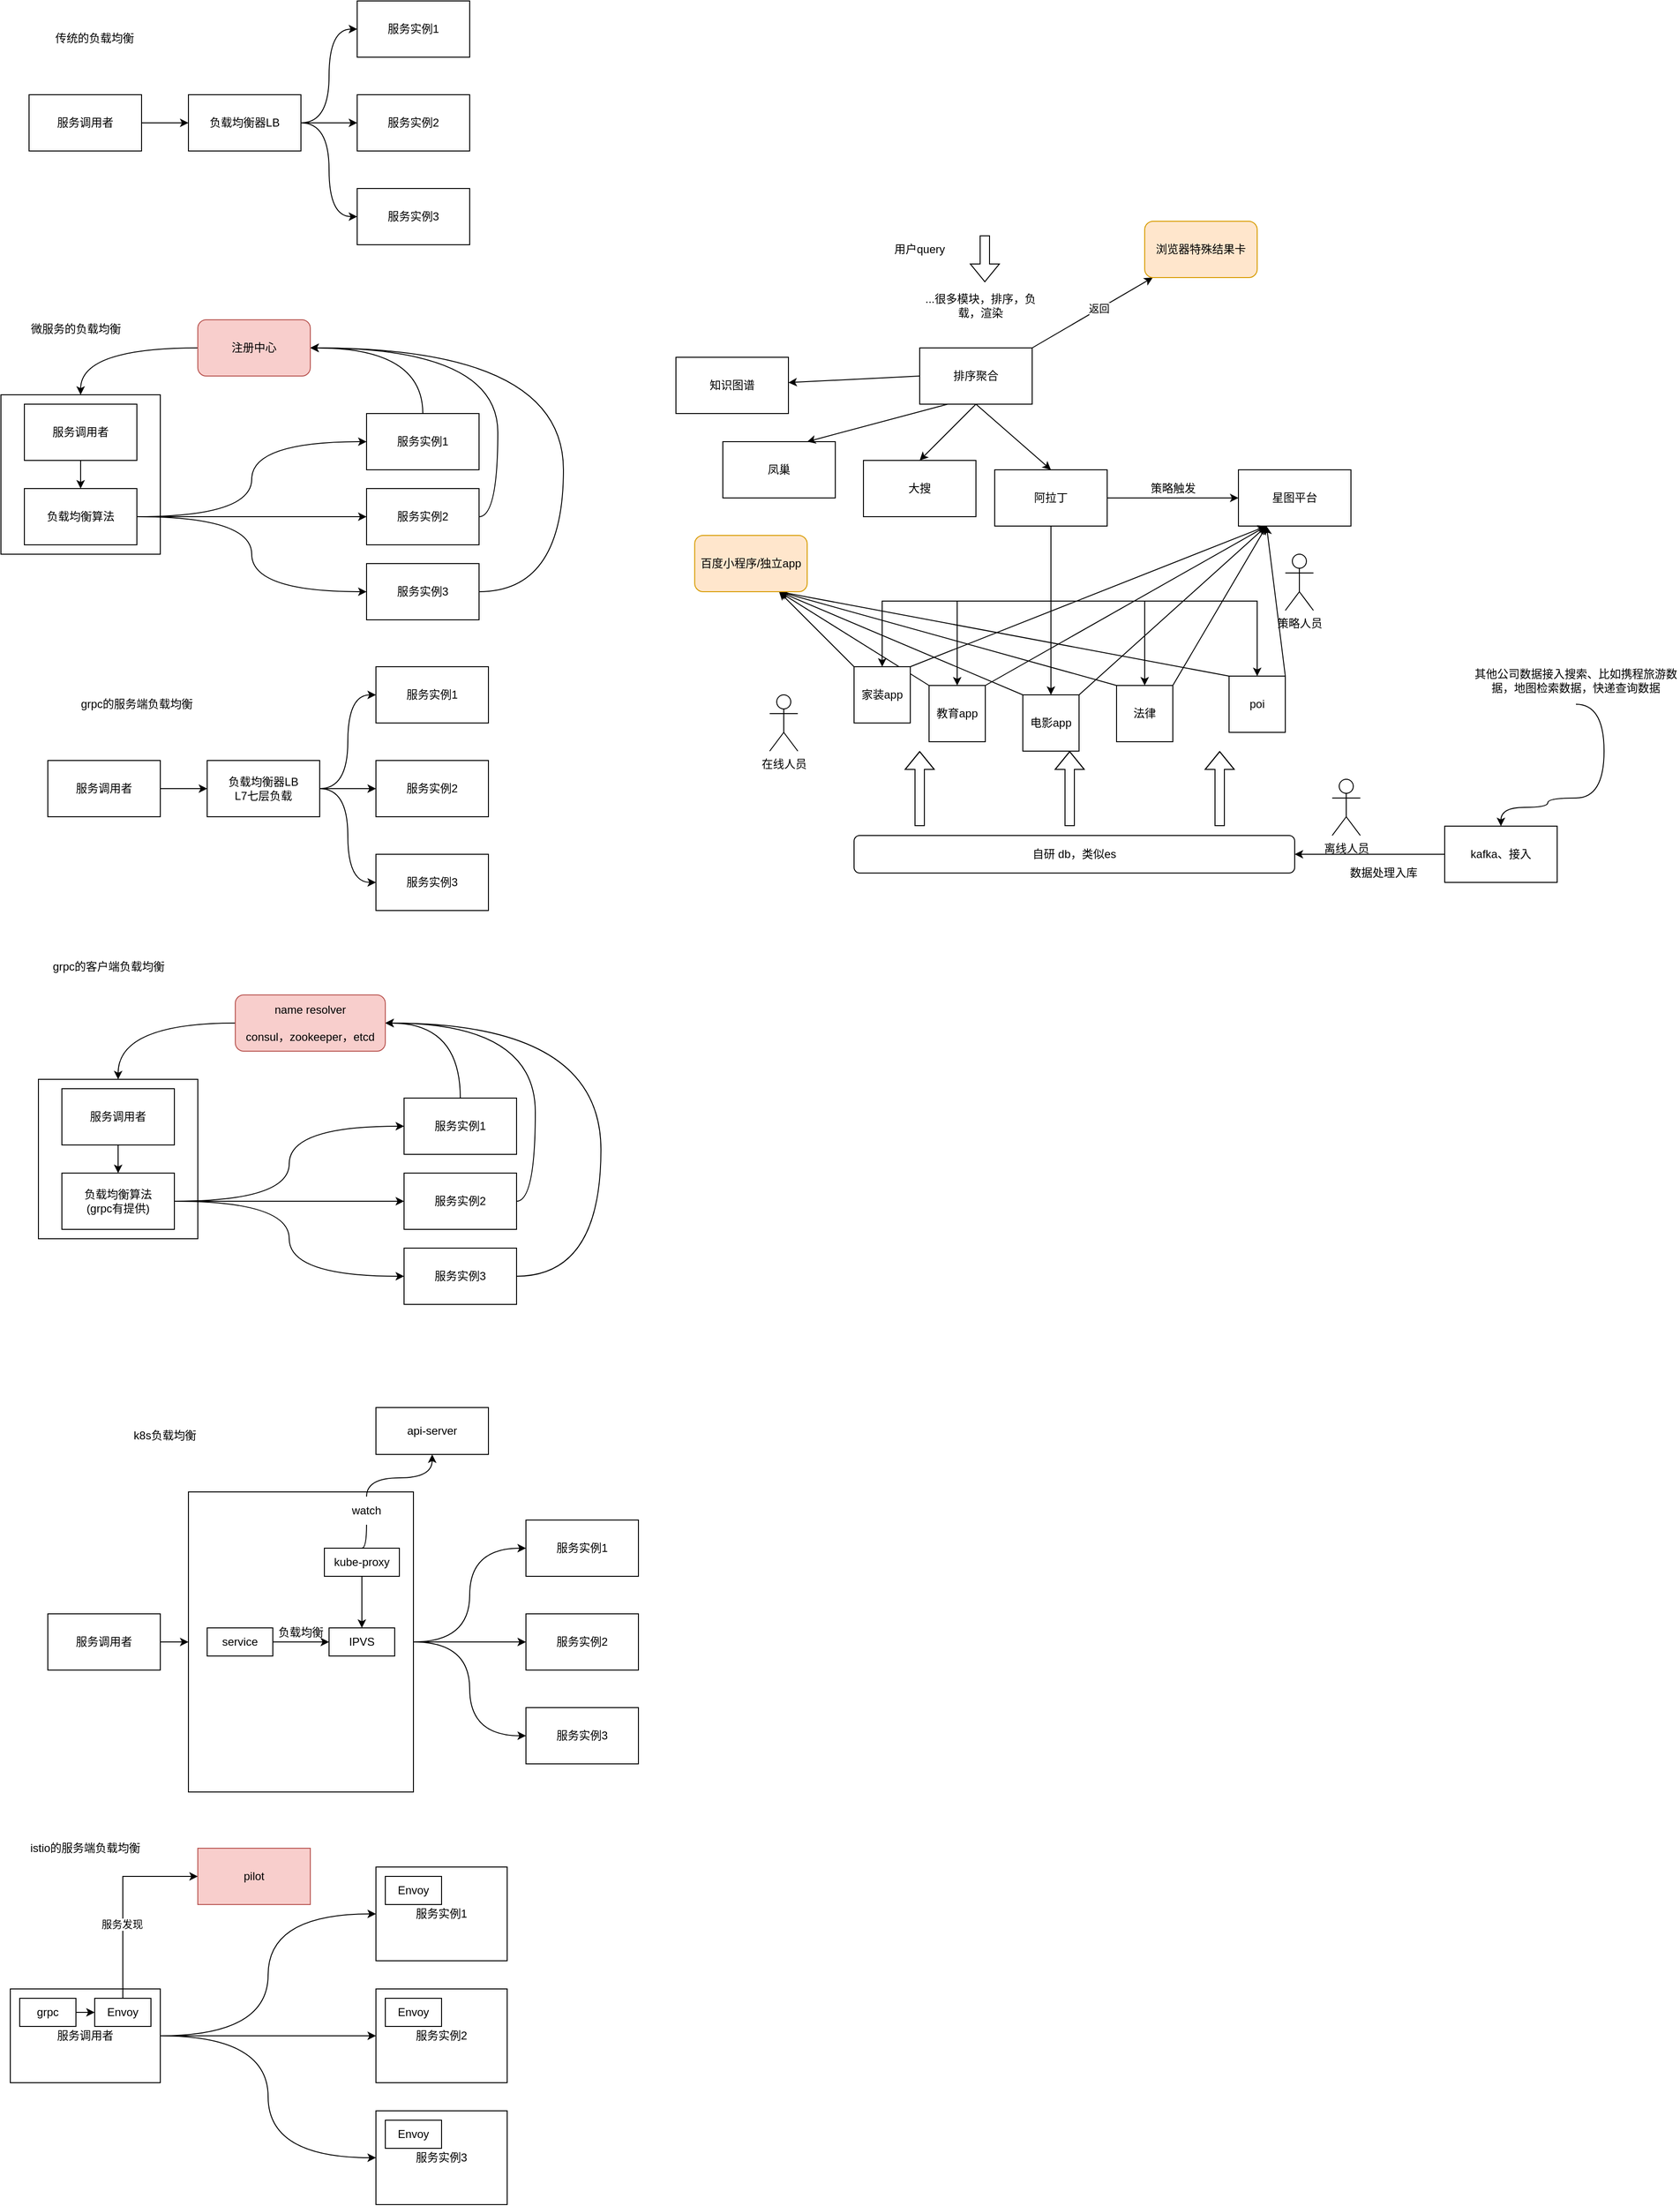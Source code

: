 <mxfile version="15.4.0" type="device"><diagram id="5yP4DMK9uLWajrzhdmKS" name="负载均衡"><mxGraphModel dx="1106" dy="750" grid="1" gridSize="10" guides="1" tooltips="1" connect="1" arrows="1" fold="1" page="1" pageScale="1" pageWidth="3300" pageHeight="4681" math="0" shadow="0"><root><mxCell id="0"/><mxCell id="1" parent="0"/><mxCell id="OVxTkSZWKJmEVnztNsvx-22" value="" style="whiteSpace=wrap;html=1;aspect=fixed;" parent="1" vertex="1"><mxGeometry x="70" y="590" width="170" height="170" as="geometry"/></mxCell><mxCell id="OVxTkSZWKJmEVnztNsvx-6" style="edgeStyle=orthogonalEdgeStyle;rounded=0;orthogonalLoop=1;jettySize=auto;html=1;exitX=1;exitY=0.5;exitDx=0;exitDy=0;entryX=0;entryY=0.5;entryDx=0;entryDy=0;" parent="1" source="OVxTkSZWKJmEVnztNsvx-1" target="OVxTkSZWKJmEVnztNsvx-2" edge="1"><mxGeometry relative="1" as="geometry"/></mxCell><mxCell id="OVxTkSZWKJmEVnztNsvx-1" value="服务调用者" style="rounded=0;whiteSpace=wrap;html=1;" parent="1" vertex="1"><mxGeometry x="100" y="270" width="120" height="60" as="geometry"/></mxCell><mxCell id="OVxTkSZWKJmEVnztNsvx-7" style="edgeStyle=orthogonalEdgeStyle;rounded=0;orthogonalLoop=1;jettySize=auto;html=1;exitX=1;exitY=0.5;exitDx=0;exitDy=0;entryX=0;entryY=0.5;entryDx=0;entryDy=0;" parent="1" source="OVxTkSZWKJmEVnztNsvx-2" target="OVxTkSZWKJmEVnztNsvx-5" edge="1"><mxGeometry relative="1" as="geometry"/></mxCell><mxCell id="OVxTkSZWKJmEVnztNsvx-8" style="edgeStyle=orthogonalEdgeStyle;rounded=0;orthogonalLoop=1;jettySize=auto;html=1;exitX=1;exitY=0.5;exitDx=0;exitDy=0;entryX=0;entryY=0.5;entryDx=0;entryDy=0;curved=1;" parent="1" source="OVxTkSZWKJmEVnztNsvx-2" target="OVxTkSZWKJmEVnztNsvx-3" edge="1"><mxGeometry relative="1" as="geometry"/></mxCell><mxCell id="OVxTkSZWKJmEVnztNsvx-9" style="edgeStyle=orthogonalEdgeStyle;curved=1;rounded=0;orthogonalLoop=1;jettySize=auto;html=1;exitX=1;exitY=0.5;exitDx=0;exitDy=0;entryX=0;entryY=0.5;entryDx=0;entryDy=0;" parent="1" source="OVxTkSZWKJmEVnztNsvx-2" target="OVxTkSZWKJmEVnztNsvx-4" edge="1"><mxGeometry relative="1" as="geometry"/></mxCell><mxCell id="OVxTkSZWKJmEVnztNsvx-2" value="负载均衡器LB" style="rounded=0;whiteSpace=wrap;html=1;" parent="1" vertex="1"><mxGeometry x="270" y="270" width="120" height="60" as="geometry"/></mxCell><mxCell id="OVxTkSZWKJmEVnztNsvx-3" value="服务实例1" style="rounded=0;whiteSpace=wrap;html=1;" parent="1" vertex="1"><mxGeometry x="450" y="170" width="120" height="60" as="geometry"/></mxCell><mxCell id="OVxTkSZWKJmEVnztNsvx-4" value="服务实例3" style="rounded=0;whiteSpace=wrap;html=1;" parent="1" vertex="1"><mxGeometry x="450" y="370" width="120" height="60" as="geometry"/></mxCell><mxCell id="OVxTkSZWKJmEVnztNsvx-5" value="服务实例2" style="rounded=0;whiteSpace=wrap;html=1;" parent="1" vertex="1"><mxGeometry x="450" y="270" width="120" height="60" as="geometry"/></mxCell><mxCell id="OVxTkSZWKJmEVnztNsvx-10" value="传统的负载均衡" style="text;html=1;strokeColor=none;fillColor=none;align=center;verticalAlign=middle;whiteSpace=wrap;rounded=0;" parent="1" vertex="1"><mxGeometry x="120" y="190" width="100" height="40" as="geometry"/></mxCell><mxCell id="OVxTkSZWKJmEVnztNsvx-21" style="edgeStyle=orthogonalEdgeStyle;curved=1;rounded=0;orthogonalLoop=1;jettySize=auto;html=1;exitX=0.5;exitY=1;exitDx=0;exitDy=0;" parent="1" source="OVxTkSZWKJmEVnztNsvx-12" target="OVxTkSZWKJmEVnztNsvx-16" edge="1"><mxGeometry relative="1" as="geometry"/></mxCell><mxCell id="OVxTkSZWKJmEVnztNsvx-12" value="服务调用者" style="rounded=0;whiteSpace=wrap;html=1;" parent="1" vertex="1"><mxGeometry x="95" y="600" width="120" height="60" as="geometry"/></mxCell><mxCell id="OVxTkSZWKJmEVnztNsvx-13" style="edgeStyle=orthogonalEdgeStyle;rounded=0;orthogonalLoop=1;jettySize=auto;html=1;exitX=1;exitY=0.5;exitDx=0;exitDy=0;entryX=0;entryY=0.5;entryDx=0;entryDy=0;" parent="1" source="OVxTkSZWKJmEVnztNsvx-16" target="OVxTkSZWKJmEVnztNsvx-19" edge="1"><mxGeometry relative="1" as="geometry"/></mxCell><mxCell id="OVxTkSZWKJmEVnztNsvx-14" style="edgeStyle=orthogonalEdgeStyle;rounded=0;orthogonalLoop=1;jettySize=auto;html=1;exitX=1;exitY=0.5;exitDx=0;exitDy=0;entryX=0;entryY=0.5;entryDx=0;entryDy=0;curved=1;" parent="1" source="OVxTkSZWKJmEVnztNsvx-16" target="OVxTkSZWKJmEVnztNsvx-17" edge="1"><mxGeometry relative="1" as="geometry"/></mxCell><mxCell id="OVxTkSZWKJmEVnztNsvx-15" style="edgeStyle=orthogonalEdgeStyle;curved=1;rounded=0;orthogonalLoop=1;jettySize=auto;html=1;exitX=1;exitY=0.5;exitDx=0;exitDy=0;entryX=0;entryY=0.5;entryDx=0;entryDy=0;" parent="1" source="OVxTkSZWKJmEVnztNsvx-16" target="OVxTkSZWKJmEVnztNsvx-18" edge="1"><mxGeometry relative="1" as="geometry"/></mxCell><mxCell id="OVxTkSZWKJmEVnztNsvx-16" value="负载均衡算法" style="rounded=0;whiteSpace=wrap;html=1;" parent="1" vertex="1"><mxGeometry x="95" y="690" width="120" height="60" as="geometry"/></mxCell><mxCell id="OVxTkSZWKJmEVnztNsvx-24" style="edgeStyle=orthogonalEdgeStyle;curved=1;rounded=0;orthogonalLoop=1;jettySize=auto;html=1;exitX=0.5;exitY=0;exitDx=0;exitDy=0;entryX=1;entryY=0.5;entryDx=0;entryDy=0;" parent="1" source="OVxTkSZWKJmEVnztNsvx-17" target="OVxTkSZWKJmEVnztNsvx-23" edge="1"><mxGeometry relative="1" as="geometry"/></mxCell><mxCell id="OVxTkSZWKJmEVnztNsvx-17" value="服务实例1" style="rounded=0;whiteSpace=wrap;html=1;" parent="1" vertex="1"><mxGeometry x="460" y="610" width="120" height="60" as="geometry"/></mxCell><mxCell id="OVxTkSZWKJmEVnztNsvx-26" style="edgeStyle=orthogonalEdgeStyle;curved=1;rounded=0;orthogonalLoop=1;jettySize=auto;html=1;exitX=1;exitY=0.5;exitDx=0;exitDy=0;entryX=1;entryY=0.5;entryDx=0;entryDy=0;" parent="1" source="OVxTkSZWKJmEVnztNsvx-18" target="OVxTkSZWKJmEVnztNsvx-23" edge="1"><mxGeometry relative="1" as="geometry"><Array as="points"><mxPoint x="670" y="800"/><mxPoint x="670" y="540"/></Array></mxGeometry></mxCell><mxCell id="OVxTkSZWKJmEVnztNsvx-18" value="服务实例3" style="rounded=0;whiteSpace=wrap;html=1;" parent="1" vertex="1"><mxGeometry x="460" y="770" width="120" height="60" as="geometry"/></mxCell><mxCell id="OVxTkSZWKJmEVnztNsvx-25" style="edgeStyle=orthogonalEdgeStyle;curved=1;rounded=0;orthogonalLoop=1;jettySize=auto;html=1;exitX=1;exitY=0.5;exitDx=0;exitDy=0;" parent="1" source="OVxTkSZWKJmEVnztNsvx-19" edge="1"><mxGeometry relative="1" as="geometry"><mxPoint x="400" y="540" as="targetPoint"/><Array as="points"><mxPoint x="600" y="720"/><mxPoint x="600" y="540"/></Array></mxGeometry></mxCell><mxCell id="OVxTkSZWKJmEVnztNsvx-19" value="服务实例2" style="rounded=0;whiteSpace=wrap;html=1;" parent="1" vertex="1"><mxGeometry x="460" y="690" width="120" height="60" as="geometry"/></mxCell><mxCell id="OVxTkSZWKJmEVnztNsvx-20" value="微服务的负载均衡" style="text;html=1;strokeColor=none;fillColor=none;align=center;verticalAlign=middle;whiteSpace=wrap;rounded=0;" parent="1" vertex="1"><mxGeometry x="100" y="460" width="100" height="120" as="geometry"/></mxCell><mxCell id="OVxTkSZWKJmEVnztNsvx-27" style="edgeStyle=orthogonalEdgeStyle;curved=1;rounded=0;orthogonalLoop=1;jettySize=auto;html=1;exitX=0;exitY=0.5;exitDx=0;exitDy=0;entryX=0.5;entryY=0;entryDx=0;entryDy=0;" parent="1" source="OVxTkSZWKJmEVnztNsvx-23" target="OVxTkSZWKJmEVnztNsvx-22" edge="1"><mxGeometry relative="1" as="geometry"/></mxCell><mxCell id="OVxTkSZWKJmEVnztNsvx-23" value="注册中心" style="rounded=1;whiteSpace=wrap;html=1;fillColor=#f8cecc;strokeColor=#b85450;" parent="1" vertex="1"><mxGeometry x="280" y="510" width="120" height="60" as="geometry"/></mxCell><mxCell id="OVxTkSZWKJmEVnztNsvx-28" style="edgeStyle=orthogonalEdgeStyle;rounded=0;orthogonalLoop=1;jettySize=auto;html=1;exitX=1;exitY=0.5;exitDx=0;exitDy=0;entryX=0;entryY=0.5;entryDx=0;entryDy=0;" parent="1" source="OVxTkSZWKJmEVnztNsvx-29" target="OVxTkSZWKJmEVnztNsvx-33" edge="1"><mxGeometry relative="1" as="geometry"/></mxCell><mxCell id="OVxTkSZWKJmEVnztNsvx-29" value="服务调用者" style="rounded=0;whiteSpace=wrap;html=1;" parent="1" vertex="1"><mxGeometry x="120" y="980" width="120" height="60" as="geometry"/></mxCell><mxCell id="OVxTkSZWKJmEVnztNsvx-30" style="edgeStyle=orthogonalEdgeStyle;rounded=0;orthogonalLoop=1;jettySize=auto;html=1;exitX=1;exitY=0.5;exitDx=0;exitDy=0;entryX=0;entryY=0.5;entryDx=0;entryDy=0;" parent="1" source="OVxTkSZWKJmEVnztNsvx-33" target="OVxTkSZWKJmEVnztNsvx-36" edge="1"><mxGeometry relative="1" as="geometry"/></mxCell><mxCell id="OVxTkSZWKJmEVnztNsvx-31" style="edgeStyle=orthogonalEdgeStyle;rounded=0;orthogonalLoop=1;jettySize=auto;html=1;exitX=1;exitY=0.5;exitDx=0;exitDy=0;entryX=0;entryY=0.5;entryDx=0;entryDy=0;curved=1;" parent="1" source="OVxTkSZWKJmEVnztNsvx-33" target="OVxTkSZWKJmEVnztNsvx-34" edge="1"><mxGeometry relative="1" as="geometry"/></mxCell><mxCell id="OVxTkSZWKJmEVnztNsvx-32" style="edgeStyle=orthogonalEdgeStyle;curved=1;rounded=0;orthogonalLoop=1;jettySize=auto;html=1;exitX=1;exitY=0.5;exitDx=0;exitDy=0;entryX=0;entryY=0.5;entryDx=0;entryDy=0;" parent="1" source="OVxTkSZWKJmEVnztNsvx-33" target="OVxTkSZWKJmEVnztNsvx-35" edge="1"><mxGeometry relative="1" as="geometry"/></mxCell><mxCell id="OVxTkSZWKJmEVnztNsvx-33" value="负载均衡器LB&lt;br&gt;L7七层负载" style="rounded=0;whiteSpace=wrap;html=1;" parent="1" vertex="1"><mxGeometry x="290" y="980" width="120" height="60" as="geometry"/></mxCell><mxCell id="OVxTkSZWKJmEVnztNsvx-34" value="服务实例1" style="rounded=0;whiteSpace=wrap;html=1;" parent="1" vertex="1"><mxGeometry x="470" y="880" width="120" height="60" as="geometry"/></mxCell><mxCell id="OVxTkSZWKJmEVnztNsvx-35" value="服务实例3" style="rounded=0;whiteSpace=wrap;html=1;" parent="1" vertex="1"><mxGeometry x="470" y="1080" width="120" height="60" as="geometry"/></mxCell><mxCell id="OVxTkSZWKJmEVnztNsvx-36" value="服务实例2" style="rounded=0;whiteSpace=wrap;html=1;" parent="1" vertex="1"><mxGeometry x="470" y="980" width="120" height="60" as="geometry"/></mxCell><mxCell id="OVxTkSZWKJmEVnztNsvx-37" value="grpc的服务端负载均衡" style="text;html=1;strokeColor=none;fillColor=none;align=center;verticalAlign=middle;whiteSpace=wrap;rounded=0;" parent="1" vertex="1"><mxGeometry x="140" y="900" width="150" height="40" as="geometry"/></mxCell><mxCell id="OVxTkSZWKJmEVnztNsvx-38" value="" style="whiteSpace=wrap;html=1;aspect=fixed;" parent="1" vertex="1"><mxGeometry x="110" y="1320" width="170" height="170" as="geometry"/></mxCell><mxCell id="OVxTkSZWKJmEVnztNsvx-39" style="edgeStyle=orthogonalEdgeStyle;curved=1;rounded=0;orthogonalLoop=1;jettySize=auto;html=1;exitX=0.5;exitY=1;exitDx=0;exitDy=0;" parent="1" source="OVxTkSZWKJmEVnztNsvx-40" target="OVxTkSZWKJmEVnztNsvx-44" edge="1"><mxGeometry relative="1" as="geometry"/></mxCell><mxCell id="OVxTkSZWKJmEVnztNsvx-40" value="服务调用者" style="rounded=0;whiteSpace=wrap;html=1;" parent="1" vertex="1"><mxGeometry x="135" y="1330" width="120" height="60" as="geometry"/></mxCell><mxCell id="OVxTkSZWKJmEVnztNsvx-41" style="edgeStyle=orthogonalEdgeStyle;rounded=0;orthogonalLoop=1;jettySize=auto;html=1;exitX=1;exitY=0.5;exitDx=0;exitDy=0;entryX=0;entryY=0.5;entryDx=0;entryDy=0;" parent="1" source="OVxTkSZWKJmEVnztNsvx-44" target="OVxTkSZWKJmEVnztNsvx-50" edge="1"><mxGeometry relative="1" as="geometry"/></mxCell><mxCell id="OVxTkSZWKJmEVnztNsvx-42" style="edgeStyle=orthogonalEdgeStyle;rounded=0;orthogonalLoop=1;jettySize=auto;html=1;exitX=1;exitY=0.5;exitDx=0;exitDy=0;entryX=0;entryY=0.5;entryDx=0;entryDy=0;curved=1;" parent="1" source="OVxTkSZWKJmEVnztNsvx-44" target="OVxTkSZWKJmEVnztNsvx-46" edge="1"><mxGeometry relative="1" as="geometry"/></mxCell><mxCell id="OVxTkSZWKJmEVnztNsvx-43" style="edgeStyle=orthogonalEdgeStyle;curved=1;rounded=0;orthogonalLoop=1;jettySize=auto;html=1;exitX=1;exitY=0.5;exitDx=0;exitDy=0;entryX=0;entryY=0.5;entryDx=0;entryDy=0;" parent="1" source="OVxTkSZWKJmEVnztNsvx-44" target="OVxTkSZWKJmEVnztNsvx-48" edge="1"><mxGeometry relative="1" as="geometry"/></mxCell><mxCell id="OVxTkSZWKJmEVnztNsvx-44" value="负载均衡算法&lt;br&gt;(grpc有提供)" style="rounded=0;whiteSpace=wrap;html=1;" parent="1" vertex="1"><mxGeometry x="135" y="1420" width="120" height="60" as="geometry"/></mxCell><mxCell id="OVxTkSZWKJmEVnztNsvx-45" style="edgeStyle=orthogonalEdgeStyle;curved=1;rounded=0;orthogonalLoop=1;jettySize=auto;html=1;exitX=0.5;exitY=0;exitDx=0;exitDy=0;entryX=1;entryY=0.5;entryDx=0;entryDy=0;" parent="1" source="OVxTkSZWKJmEVnztNsvx-46" target="OVxTkSZWKJmEVnztNsvx-52" edge="1"><mxGeometry relative="1" as="geometry"/></mxCell><mxCell id="OVxTkSZWKJmEVnztNsvx-46" value="服务实例1" style="rounded=0;whiteSpace=wrap;html=1;" parent="1" vertex="1"><mxGeometry x="500" y="1340" width="120" height="60" as="geometry"/></mxCell><mxCell id="OVxTkSZWKJmEVnztNsvx-47" style="edgeStyle=orthogonalEdgeStyle;curved=1;rounded=0;orthogonalLoop=1;jettySize=auto;html=1;exitX=1;exitY=0.5;exitDx=0;exitDy=0;entryX=1;entryY=0.5;entryDx=0;entryDy=0;" parent="1" source="OVxTkSZWKJmEVnztNsvx-48" target="OVxTkSZWKJmEVnztNsvx-52" edge="1"><mxGeometry relative="1" as="geometry"><Array as="points"><mxPoint x="710" y="1530"/><mxPoint x="710" y="1260"/></Array><mxPoint x="490" y="1260" as="targetPoint"/></mxGeometry></mxCell><mxCell id="OVxTkSZWKJmEVnztNsvx-48" value="服务实例3" style="rounded=0;whiteSpace=wrap;html=1;" parent="1" vertex="1"><mxGeometry x="500" y="1500" width="120" height="60" as="geometry"/></mxCell><mxCell id="OVxTkSZWKJmEVnztNsvx-49" style="edgeStyle=orthogonalEdgeStyle;curved=1;rounded=0;orthogonalLoop=1;jettySize=auto;html=1;exitX=1;exitY=0.5;exitDx=0;exitDy=0;entryX=1;entryY=0.5;entryDx=0;entryDy=0;" parent="1" source="OVxTkSZWKJmEVnztNsvx-50" target="OVxTkSZWKJmEVnztNsvx-52" edge="1"><mxGeometry relative="1" as="geometry"><mxPoint x="440" y="1270" as="targetPoint"/><Array as="points"><mxPoint x="640" y="1450"/><mxPoint x="640" y="1260"/></Array></mxGeometry></mxCell><mxCell id="OVxTkSZWKJmEVnztNsvx-50" value="服务实例2" style="rounded=0;whiteSpace=wrap;html=1;" parent="1" vertex="1"><mxGeometry x="500" y="1420" width="120" height="60" as="geometry"/></mxCell><mxCell id="OVxTkSZWKJmEVnztNsvx-51" style="edgeStyle=orthogonalEdgeStyle;curved=1;rounded=0;orthogonalLoop=1;jettySize=auto;html=1;exitX=0;exitY=0.5;exitDx=0;exitDy=0;entryX=0.5;entryY=0;entryDx=0;entryDy=0;" parent="1" source="OVxTkSZWKJmEVnztNsvx-52" target="OVxTkSZWKJmEVnztNsvx-38" edge="1"><mxGeometry relative="1" as="geometry"/></mxCell><mxCell id="OVxTkSZWKJmEVnztNsvx-52" value="name resolver&lt;br&gt;&lt;br&gt;consul，zookeeper，etcd" style="rounded=1;whiteSpace=wrap;html=1;fillColor=#f8cecc;strokeColor=#b85450;" parent="1" vertex="1"><mxGeometry x="320" y="1230" width="160" height="60" as="geometry"/></mxCell><mxCell id="OVxTkSZWKJmEVnztNsvx-53" value="grpc的客户端负载均衡" style="text;html=1;strokeColor=none;fillColor=none;align=center;verticalAlign=middle;whiteSpace=wrap;rounded=0;" parent="1" vertex="1"><mxGeometry x="110" y="1180" width="150" height="40" as="geometry"/></mxCell><mxCell id="OVxTkSZWKJmEVnztNsvx-54" style="edgeStyle=orthogonalEdgeStyle;rounded=0;orthogonalLoop=1;jettySize=auto;html=1;exitX=1;exitY=0.5;exitDx=0;exitDy=0;entryX=0;entryY=0.5;entryDx=0;entryDy=0;" parent="1" source="OVxTkSZWKJmEVnztNsvx-55" target="OVxTkSZWKJmEVnztNsvx-59" edge="1"><mxGeometry relative="1" as="geometry"/></mxCell><mxCell id="OVxTkSZWKJmEVnztNsvx-55" value="服务调用者" style="rounded=0;whiteSpace=wrap;html=1;" parent="1" vertex="1"><mxGeometry x="120" y="1890" width="120" height="60" as="geometry"/></mxCell><mxCell id="OVxTkSZWKJmEVnztNsvx-56" style="edgeStyle=orthogonalEdgeStyle;rounded=0;orthogonalLoop=1;jettySize=auto;html=1;exitX=1;exitY=0.5;exitDx=0;exitDy=0;entryX=0;entryY=0.5;entryDx=0;entryDy=0;" parent="1" source="OVxTkSZWKJmEVnztNsvx-59" target="OVxTkSZWKJmEVnztNsvx-62" edge="1"><mxGeometry relative="1" as="geometry"/></mxCell><mxCell id="OVxTkSZWKJmEVnztNsvx-57" style="edgeStyle=orthogonalEdgeStyle;rounded=0;orthogonalLoop=1;jettySize=auto;html=1;exitX=1;exitY=0.5;exitDx=0;exitDy=0;entryX=0;entryY=0.5;entryDx=0;entryDy=0;curved=1;" parent="1" source="OVxTkSZWKJmEVnztNsvx-59" target="OVxTkSZWKJmEVnztNsvx-60" edge="1"><mxGeometry relative="1" as="geometry"/></mxCell><mxCell id="OVxTkSZWKJmEVnztNsvx-58" style="edgeStyle=orthogonalEdgeStyle;curved=1;rounded=0;orthogonalLoop=1;jettySize=auto;html=1;exitX=1;exitY=0.5;exitDx=0;exitDy=0;entryX=0;entryY=0.5;entryDx=0;entryDy=0;" parent="1" source="OVxTkSZWKJmEVnztNsvx-59" target="OVxTkSZWKJmEVnztNsvx-61" edge="1"><mxGeometry relative="1" as="geometry"/></mxCell><mxCell id="OVxTkSZWKJmEVnztNsvx-59" value="" style="rounded=0;whiteSpace=wrap;html=1;" parent="1" vertex="1"><mxGeometry x="270" y="1760" width="240" height="320" as="geometry"/></mxCell><mxCell id="OVxTkSZWKJmEVnztNsvx-60" value="服务实例1" style="rounded=0;whiteSpace=wrap;html=1;" parent="1" vertex="1"><mxGeometry x="630" y="1790" width="120" height="60" as="geometry"/></mxCell><mxCell id="OVxTkSZWKJmEVnztNsvx-61" value="服务实例3" style="rounded=0;whiteSpace=wrap;html=1;" parent="1" vertex="1"><mxGeometry x="630" y="1990" width="120" height="60" as="geometry"/></mxCell><mxCell id="OVxTkSZWKJmEVnztNsvx-62" value="服务实例2" style="rounded=0;whiteSpace=wrap;html=1;" parent="1" vertex="1"><mxGeometry x="630" y="1890" width="120" height="60" as="geometry"/></mxCell><mxCell id="OVxTkSZWKJmEVnztNsvx-63" value="k8s负载均衡" style="text;html=1;strokeColor=none;fillColor=none;align=center;verticalAlign=middle;whiteSpace=wrap;rounded=0;" parent="1" vertex="1"><mxGeometry x="170" y="1680" width="150" height="40" as="geometry"/></mxCell><mxCell id="OVxTkSZWKJmEVnztNsvx-66" style="edgeStyle=orthogonalEdgeStyle;curved=1;rounded=0;orthogonalLoop=1;jettySize=auto;html=1;exitX=1;exitY=0.5;exitDx=0;exitDy=0;entryX=0;entryY=0.5;entryDx=0;entryDy=0;" parent="1" source="OVxTkSZWKJmEVnztNsvx-64" target="OVxTkSZWKJmEVnztNsvx-65" edge="1"><mxGeometry relative="1" as="geometry"/></mxCell><mxCell id="OVxTkSZWKJmEVnztNsvx-64" value="service" style="rounded=0;whiteSpace=wrap;html=1;" parent="1" vertex="1"><mxGeometry x="290" y="1905" width="70" height="30" as="geometry"/></mxCell><mxCell id="OVxTkSZWKJmEVnztNsvx-65" value="IPVS" style="rounded=0;whiteSpace=wrap;html=1;" parent="1" vertex="1"><mxGeometry x="420" y="1905" width="70" height="30" as="geometry"/></mxCell><mxCell id="OVxTkSZWKJmEVnztNsvx-67" value="负载均衡" style="text;html=1;strokeColor=none;fillColor=none;align=center;verticalAlign=middle;whiteSpace=wrap;rounded=0;" parent="1" vertex="1"><mxGeometry x="360" y="1895" width="60" height="30" as="geometry"/></mxCell><mxCell id="OVxTkSZWKJmEVnztNsvx-68" value="api-server" style="rounded=0;whiteSpace=wrap;html=1;" parent="1" vertex="1"><mxGeometry x="470" y="1670" width="120" height="50" as="geometry"/></mxCell><mxCell id="OVxTkSZWKJmEVnztNsvx-70" style="edgeStyle=orthogonalEdgeStyle;curved=1;rounded=0;orthogonalLoop=1;jettySize=auto;html=1;exitX=0.5;exitY=0;exitDx=0;exitDy=0;entryX=0.5;entryY=1;entryDx=0;entryDy=0;startArrow=none;" parent="1" source="OVxTkSZWKJmEVnztNsvx-71" target="OVxTkSZWKJmEVnztNsvx-68" edge="1"><mxGeometry relative="1" as="geometry"><Array as="points"><mxPoint x="460" y="1745"/><mxPoint x="530" y="1745"/></Array></mxGeometry></mxCell><mxCell id="OVxTkSZWKJmEVnztNsvx-73" style="edgeStyle=orthogonalEdgeStyle;curved=1;rounded=0;orthogonalLoop=1;jettySize=auto;html=1;exitX=0.5;exitY=1;exitDx=0;exitDy=0;entryX=0.5;entryY=0;entryDx=0;entryDy=0;" parent="1" source="OVxTkSZWKJmEVnztNsvx-69" target="OVxTkSZWKJmEVnztNsvx-65" edge="1"><mxGeometry relative="1" as="geometry"/></mxCell><mxCell id="OVxTkSZWKJmEVnztNsvx-69" value="kube-proxy" style="rounded=0;whiteSpace=wrap;html=1;" parent="1" vertex="1"><mxGeometry x="415" y="1820" width="80" height="30" as="geometry"/></mxCell><mxCell id="OVxTkSZWKJmEVnztNsvx-71" value="watch" style="text;html=1;strokeColor=none;fillColor=none;align=center;verticalAlign=middle;whiteSpace=wrap;rounded=0;" parent="1" vertex="1"><mxGeometry x="430" y="1765" width="60" height="30" as="geometry"/></mxCell><mxCell id="OVxTkSZWKJmEVnztNsvx-72" value="" style="edgeStyle=orthogonalEdgeStyle;curved=1;rounded=0;orthogonalLoop=1;jettySize=auto;html=1;exitX=0.5;exitY=0;exitDx=0;exitDy=0;entryX=0.5;entryY=1;entryDx=0;entryDy=0;endArrow=none;" parent="1" source="OVxTkSZWKJmEVnztNsvx-69" target="OVxTkSZWKJmEVnztNsvx-71" edge="1"><mxGeometry relative="1" as="geometry"><mxPoint x="450" y="1820" as="sourcePoint"/><mxPoint x="530" y="1730" as="targetPoint"/></mxGeometry></mxCell><mxCell id="OVxTkSZWKJmEVnztNsvx-75" value="服务调用者" style="rounded=0;whiteSpace=wrap;html=1;" parent="1" vertex="1"><mxGeometry x="80" y="2290" width="160" height="100" as="geometry"/></mxCell><mxCell id="OVxTkSZWKJmEVnztNsvx-76" style="edgeStyle=orthogonalEdgeStyle;rounded=0;orthogonalLoop=1;jettySize=auto;html=1;exitX=1;exitY=0.5;exitDx=0;exitDy=0;entryX=0;entryY=0.5;entryDx=0;entryDy=0;" parent="1" source="OVxTkSZWKJmEVnztNsvx-75" target="OVxTkSZWKJmEVnztNsvx-82" edge="1"><mxGeometry relative="1" as="geometry"><mxPoint x="410" y="2320" as="sourcePoint"/></mxGeometry></mxCell><mxCell id="OVxTkSZWKJmEVnztNsvx-77" style="edgeStyle=orthogonalEdgeStyle;rounded=0;orthogonalLoop=1;jettySize=auto;html=1;exitX=1;exitY=0.5;exitDx=0;exitDy=0;entryX=0;entryY=0.5;entryDx=0;entryDy=0;curved=1;" parent="1" source="OVxTkSZWKJmEVnztNsvx-75" target="OVxTkSZWKJmEVnztNsvx-80" edge="1"><mxGeometry relative="1" as="geometry"><mxPoint x="410" y="2320" as="sourcePoint"/></mxGeometry></mxCell><mxCell id="OVxTkSZWKJmEVnztNsvx-78" style="edgeStyle=orthogonalEdgeStyle;curved=1;rounded=0;orthogonalLoop=1;jettySize=auto;html=1;exitX=1;exitY=0.5;exitDx=0;exitDy=0;entryX=0;entryY=0.5;entryDx=0;entryDy=0;" parent="1" source="OVxTkSZWKJmEVnztNsvx-75" target="OVxTkSZWKJmEVnztNsvx-81" edge="1"><mxGeometry relative="1" as="geometry"><mxPoint x="410" y="2320" as="sourcePoint"/></mxGeometry></mxCell><mxCell id="OVxTkSZWKJmEVnztNsvx-80" value="服务实例1" style="rounded=0;whiteSpace=wrap;html=1;" parent="1" vertex="1"><mxGeometry x="470" y="2160" width="140" height="100" as="geometry"/></mxCell><mxCell id="OVxTkSZWKJmEVnztNsvx-81" value="服务实例3" style="rounded=0;whiteSpace=wrap;html=1;" parent="1" vertex="1"><mxGeometry x="470" y="2420" width="140" height="100" as="geometry"/></mxCell><mxCell id="OVxTkSZWKJmEVnztNsvx-82" value="服务实例2" style="rounded=0;whiteSpace=wrap;html=1;" parent="1" vertex="1"><mxGeometry x="470" y="2290" width="140" height="100" as="geometry"/></mxCell><mxCell id="OVxTkSZWKJmEVnztNsvx-83" value="istio的服务端负载均衡" style="text;html=1;strokeColor=none;fillColor=none;align=center;verticalAlign=middle;whiteSpace=wrap;rounded=0;" parent="1" vertex="1"><mxGeometry x="85" y="2120" width="150" height="40" as="geometry"/></mxCell><mxCell id="OVxTkSZWKJmEVnztNsvx-91" style="edgeStyle=orthogonalEdgeStyle;rounded=0;orthogonalLoop=1;jettySize=auto;html=1;exitX=0.5;exitY=0;exitDx=0;exitDy=0;entryX=0;entryY=0.5;entryDx=0;entryDy=0;" parent="1" source="OVxTkSZWKJmEVnztNsvx-84" target="OVxTkSZWKJmEVnztNsvx-90" edge="1"><mxGeometry relative="1" as="geometry"/></mxCell><mxCell id="OVxTkSZWKJmEVnztNsvx-94" value="服务发现" style="edgeLabel;html=1;align=center;verticalAlign=middle;resizable=0;points=[];" parent="OVxTkSZWKJmEVnztNsvx-91" vertex="1" connectable="0"><mxGeometry x="-0.248" y="1" relative="1" as="geometry"><mxPoint as="offset"/></mxGeometry></mxCell><mxCell id="OVxTkSZWKJmEVnztNsvx-84" value="Envoy" style="rounded=0;whiteSpace=wrap;html=1;" parent="1" vertex="1"><mxGeometry x="170" y="2300" width="60" height="30" as="geometry"/></mxCell><mxCell id="OVxTkSZWKJmEVnztNsvx-86" value="Envoy" style="rounded=0;whiteSpace=wrap;html=1;" parent="1" vertex="1"><mxGeometry x="480" y="2170" width="60" height="30" as="geometry"/></mxCell><mxCell id="OVxTkSZWKJmEVnztNsvx-88" value="Envoy" style="rounded=0;whiteSpace=wrap;html=1;" parent="1" vertex="1"><mxGeometry x="480" y="2300" width="60" height="30" as="geometry"/></mxCell><mxCell id="OVxTkSZWKJmEVnztNsvx-89" value="Envoy" style="rounded=0;whiteSpace=wrap;html=1;" parent="1" vertex="1"><mxGeometry x="480" y="2430" width="60" height="30" as="geometry"/></mxCell><mxCell id="OVxTkSZWKJmEVnztNsvx-90" value="pilot" style="rounded=0;whiteSpace=wrap;html=1;fillColor=#f8cecc;strokeColor=#b85450;" parent="1" vertex="1"><mxGeometry x="280" y="2140" width="120" height="60" as="geometry"/></mxCell><mxCell id="OVxTkSZWKJmEVnztNsvx-93" style="edgeStyle=orthogonalEdgeStyle;rounded=0;orthogonalLoop=1;jettySize=auto;html=1;exitX=1;exitY=0.5;exitDx=0;exitDy=0;entryX=0;entryY=0.5;entryDx=0;entryDy=0;" parent="1" source="OVxTkSZWKJmEVnztNsvx-92" target="OVxTkSZWKJmEVnztNsvx-84" edge="1"><mxGeometry relative="1" as="geometry"/></mxCell><mxCell id="OVxTkSZWKJmEVnztNsvx-92" value="grpc" style="rounded=0;whiteSpace=wrap;html=1;" parent="1" vertex="1"><mxGeometry x="90" y="2300" width="60" height="30" as="geometry"/></mxCell><mxCell id="0H4lqEtM7pfSyucnRAWp-8" style="edgeStyle=orthogonalEdgeStyle;rounded=0;orthogonalLoop=1;jettySize=auto;html=1;exitX=0.5;exitY=1;exitDx=0;exitDy=0;" edge="1" parent="1" source="0H4lqEtM7pfSyucnRAWp-1" target="0H4lqEtM7pfSyucnRAWp-5"><mxGeometry relative="1" as="geometry"><Array as="points"><mxPoint x="1190" y="810"/><mxPoint x="1010" y="810"/></Array></mxGeometry></mxCell><mxCell id="0H4lqEtM7pfSyucnRAWp-9" style="edgeStyle=orthogonalEdgeStyle;rounded=0;orthogonalLoop=1;jettySize=auto;html=1;exitX=0.5;exitY=1;exitDx=0;exitDy=0;" edge="1" parent="1" source="0H4lqEtM7pfSyucnRAWp-1" target="0H4lqEtM7pfSyucnRAWp-3"><mxGeometry relative="1" as="geometry"><Array as="points"><mxPoint x="1190" y="810"/><mxPoint x="1090" y="810"/></Array></mxGeometry></mxCell><mxCell id="0H4lqEtM7pfSyucnRAWp-10" style="edgeStyle=orthogonalEdgeStyle;rounded=0;orthogonalLoop=1;jettySize=auto;html=1;exitX=0.5;exitY=1;exitDx=0;exitDy=0;" edge="1" parent="1" source="0H4lqEtM7pfSyucnRAWp-1" target="0H4lqEtM7pfSyucnRAWp-6"><mxGeometry relative="1" as="geometry"><mxPoint x="1200" y="740" as="sourcePoint"/><Array as="points"/></mxGeometry></mxCell><mxCell id="0H4lqEtM7pfSyucnRAWp-11" style="edgeStyle=orthogonalEdgeStyle;rounded=0;orthogonalLoop=1;jettySize=auto;html=1;exitX=0.5;exitY=1;exitDx=0;exitDy=0;" edge="1" parent="1" source="0H4lqEtM7pfSyucnRAWp-1" target="0H4lqEtM7pfSyucnRAWp-7"><mxGeometry relative="1" as="geometry"><Array as="points"><mxPoint x="1190" y="810"/><mxPoint x="1290" y="810"/></Array></mxGeometry></mxCell><mxCell id="0H4lqEtM7pfSyucnRAWp-12" style="edgeStyle=orthogonalEdgeStyle;rounded=0;orthogonalLoop=1;jettySize=auto;html=1;exitX=0.5;exitY=1;exitDx=0;exitDy=0;entryX=0.5;entryY=0;entryDx=0;entryDy=0;" edge="1" parent="1" source="0H4lqEtM7pfSyucnRAWp-1" target="0H4lqEtM7pfSyucnRAWp-4"><mxGeometry relative="1" as="geometry"/></mxCell><mxCell id="0H4lqEtM7pfSyucnRAWp-15" style="edgeStyle=orthogonalEdgeStyle;rounded=0;orthogonalLoop=1;jettySize=auto;html=1;exitX=1;exitY=0.5;exitDx=0;exitDy=0;entryX=0;entryY=0.5;entryDx=0;entryDy=0;" edge="1" parent="1" source="0H4lqEtM7pfSyucnRAWp-1" target="0H4lqEtM7pfSyucnRAWp-2"><mxGeometry relative="1" as="geometry"/></mxCell><mxCell id="0H4lqEtM7pfSyucnRAWp-53" style="edgeStyle=none;rounded=0;orthogonalLoop=1;jettySize=auto;html=1;exitX=1;exitY=0;exitDx=0;exitDy=0;" edge="1" parent="1" source="0H4lqEtM7pfSyucnRAWp-58" target="0H4lqEtM7pfSyucnRAWp-52"><mxGeometry relative="1" as="geometry"/></mxCell><mxCell id="0H4lqEtM7pfSyucnRAWp-54" value="返回" style="edgeLabel;html=1;align=center;verticalAlign=middle;resizable=0;points=[];" vertex="1" connectable="0" parent="0H4lqEtM7pfSyucnRAWp-53"><mxGeometry x="0.114" y="1" relative="1" as="geometry"><mxPoint as="offset"/></mxGeometry></mxCell><mxCell id="0H4lqEtM7pfSyucnRAWp-1" value="阿拉丁" style="rounded=0;whiteSpace=wrap;html=1;" vertex="1" parent="1"><mxGeometry x="1130" y="670" width="120" height="60" as="geometry"/></mxCell><mxCell id="0H4lqEtM7pfSyucnRAWp-2" value="星图平台" style="rounded=0;whiteSpace=wrap;html=1;" vertex="1" parent="1"><mxGeometry x="1390" y="670" width="120" height="60" as="geometry"/></mxCell><mxCell id="0H4lqEtM7pfSyucnRAWp-43" style="edgeStyle=none;rounded=0;orthogonalLoop=1;jettySize=auto;html=1;exitX=1;exitY=0;exitDx=0;exitDy=0;" edge="1" parent="1" source="0H4lqEtM7pfSyucnRAWp-3"><mxGeometry relative="1" as="geometry"><mxPoint x="1420" y="730" as="targetPoint"/></mxGeometry></mxCell><mxCell id="0H4lqEtM7pfSyucnRAWp-48" style="edgeStyle=none;rounded=0;orthogonalLoop=1;jettySize=auto;html=1;exitX=0;exitY=0;exitDx=0;exitDy=0;entryX=0.75;entryY=1;entryDx=0;entryDy=0;" edge="1" parent="1" source="0H4lqEtM7pfSyucnRAWp-3" target="0H4lqEtM7pfSyucnRAWp-46"><mxGeometry relative="1" as="geometry"/></mxCell><mxCell id="0H4lqEtM7pfSyucnRAWp-3" value="教育app" style="rounded=0;whiteSpace=wrap;html=1;" vertex="1" parent="1"><mxGeometry x="1060" y="900" width="60" height="60" as="geometry"/></mxCell><mxCell id="0H4lqEtM7pfSyucnRAWp-45" style="edgeStyle=none;rounded=0;orthogonalLoop=1;jettySize=auto;html=1;exitX=1;exitY=0;exitDx=0;exitDy=0;" edge="1" parent="1" source="0H4lqEtM7pfSyucnRAWp-4"><mxGeometry relative="1" as="geometry"><mxPoint x="1420" y="730" as="targetPoint"/></mxGeometry></mxCell><mxCell id="0H4lqEtM7pfSyucnRAWp-51" style="edgeStyle=none;rounded=0;orthogonalLoop=1;jettySize=auto;html=1;exitX=0;exitY=0;exitDx=0;exitDy=0;" edge="1" parent="1" source="0H4lqEtM7pfSyucnRAWp-4"><mxGeometry relative="1" as="geometry"><mxPoint x="900" y="800" as="targetPoint"/></mxGeometry></mxCell><mxCell id="0H4lqEtM7pfSyucnRAWp-4" value="poi" style="rounded=0;whiteSpace=wrap;html=1;" vertex="1" parent="1"><mxGeometry x="1380" y="890" width="60" height="60" as="geometry"/></mxCell><mxCell id="0H4lqEtM7pfSyucnRAWp-44" style="edgeStyle=none;rounded=0;orthogonalLoop=1;jettySize=auto;html=1;exitX=1;exitY=0;exitDx=0;exitDy=0;entryX=0.25;entryY=1;entryDx=0;entryDy=0;" edge="1" parent="1" source="0H4lqEtM7pfSyucnRAWp-5" target="0H4lqEtM7pfSyucnRAWp-2"><mxGeometry relative="1" as="geometry"><mxPoint x="1350" y="760" as="targetPoint"/></mxGeometry></mxCell><mxCell id="0H4lqEtM7pfSyucnRAWp-47" style="edgeStyle=none;rounded=0;orthogonalLoop=1;jettySize=auto;html=1;exitX=0;exitY=0;exitDx=0;exitDy=0;entryX=0.75;entryY=1;entryDx=0;entryDy=0;" edge="1" parent="1" source="0H4lqEtM7pfSyucnRAWp-5" target="0H4lqEtM7pfSyucnRAWp-46"><mxGeometry relative="1" as="geometry"/></mxCell><mxCell id="0H4lqEtM7pfSyucnRAWp-5" value="家装app" style="rounded=0;whiteSpace=wrap;html=1;" vertex="1" parent="1"><mxGeometry x="980" y="880" width="60" height="60" as="geometry"/></mxCell><mxCell id="0H4lqEtM7pfSyucnRAWp-42" style="edgeStyle=none;rounded=0;orthogonalLoop=1;jettySize=auto;html=1;exitX=1;exitY=0;exitDx=0;exitDy=0;" edge="1" parent="1" source="0H4lqEtM7pfSyucnRAWp-6"><mxGeometry relative="1" as="geometry"><mxPoint x="1420" y="730" as="targetPoint"/></mxGeometry></mxCell><mxCell id="0H4lqEtM7pfSyucnRAWp-49" style="edgeStyle=none;rounded=0;orthogonalLoop=1;jettySize=auto;html=1;exitX=0;exitY=0;exitDx=0;exitDy=0;" edge="1" parent="1" source="0H4lqEtM7pfSyucnRAWp-6"><mxGeometry relative="1" as="geometry"><mxPoint x="900" y="800" as="targetPoint"/></mxGeometry></mxCell><mxCell id="0H4lqEtM7pfSyucnRAWp-6" value="电影app" style="rounded=0;whiteSpace=wrap;html=1;" vertex="1" parent="1"><mxGeometry x="1160" y="910" width="60" height="60" as="geometry"/></mxCell><mxCell id="0H4lqEtM7pfSyucnRAWp-41" style="rounded=0;orthogonalLoop=1;jettySize=auto;html=1;exitX=1;exitY=0;exitDx=0;exitDy=0;entryX=0.25;entryY=1;entryDx=0;entryDy=0;" edge="1" parent="1" source="0H4lqEtM7pfSyucnRAWp-7" target="0H4lqEtM7pfSyucnRAWp-2"><mxGeometry relative="1" as="geometry"/></mxCell><mxCell id="0H4lqEtM7pfSyucnRAWp-50" style="edgeStyle=none;rounded=0;orthogonalLoop=1;jettySize=auto;html=1;exitX=0;exitY=0;exitDx=0;exitDy=0;" edge="1" parent="1" source="0H4lqEtM7pfSyucnRAWp-7"><mxGeometry relative="1" as="geometry"><mxPoint x="900" y="800" as="targetPoint"/></mxGeometry></mxCell><mxCell id="0H4lqEtM7pfSyucnRAWp-7" value="法律" style="rounded=0;whiteSpace=wrap;html=1;" vertex="1" parent="1"><mxGeometry x="1260" y="900" width="60" height="60" as="geometry"/></mxCell><mxCell id="0H4lqEtM7pfSyucnRAWp-16" value="自研 db，类似es" style="rounded=1;whiteSpace=wrap;html=1;" vertex="1" parent="1"><mxGeometry x="980" y="1060" width="470" height="40" as="geometry"/></mxCell><mxCell id="0H4lqEtM7pfSyucnRAWp-21" style="edgeStyle=orthogonalEdgeStyle;rounded=0;orthogonalLoop=1;jettySize=auto;html=1;exitX=0;exitY=0.5;exitDx=0;exitDy=0;" edge="1" parent="1" source="0H4lqEtM7pfSyucnRAWp-17" target="0H4lqEtM7pfSyucnRAWp-16"><mxGeometry relative="1" as="geometry"/></mxCell><mxCell id="0H4lqEtM7pfSyucnRAWp-17" value="kafka、接入" style="rounded=0;whiteSpace=wrap;html=1;" vertex="1" parent="1"><mxGeometry x="1610" y="1050" width="120" height="60" as="geometry"/></mxCell><mxCell id="0H4lqEtM7pfSyucnRAWp-18" value="离线人员" style="shape=umlActor;verticalLabelPosition=bottom;verticalAlign=top;html=1;outlineConnect=0;" vertex="1" parent="1"><mxGeometry x="1490" y="1000" width="30" height="60" as="geometry"/></mxCell><mxCell id="0H4lqEtM7pfSyucnRAWp-19" value="" style="curved=1;endArrow=classic;html=1;rounded=0;edgeStyle=orthogonalEdgeStyle;entryX=0.5;entryY=0;entryDx=0;entryDy=0;exitX=0.5;exitY=1;exitDx=0;exitDy=0;" edge="1" parent="1" source="0H4lqEtM7pfSyucnRAWp-20" target="0H4lqEtM7pfSyucnRAWp-17"><mxGeometry width="50" height="50" relative="1" as="geometry"><mxPoint x="1880" y="890" as="sourcePoint"/><mxPoint x="1740" y="1010" as="targetPoint"/><Array as="points"><mxPoint x="1780" y="1020"/><mxPoint x="1720" y="1020"/><mxPoint x="1720" y="1030"/><mxPoint x="1670" y="1030"/></Array></mxGeometry></mxCell><mxCell id="0H4lqEtM7pfSyucnRAWp-20" value="其他公司数据接入搜索、比如携程旅游数据，地图检索数据，快递查询数据" style="text;html=1;strokeColor=none;fillColor=none;align=center;verticalAlign=middle;whiteSpace=wrap;rounded=0;" vertex="1" parent="1"><mxGeometry x="1640" y="870" width="220" height="50" as="geometry"/></mxCell><mxCell id="0H4lqEtM7pfSyucnRAWp-22" value="数据处理入库" style="text;html=1;strokeColor=none;fillColor=none;align=center;verticalAlign=middle;whiteSpace=wrap;rounded=0;" vertex="1" parent="1"><mxGeometry x="1500" y="1080" width="90" height="40" as="geometry"/></mxCell><mxCell id="0H4lqEtM7pfSyucnRAWp-23" value="" style="shape=flexArrow;endArrow=classic;html=1;rounded=0;edgeStyle=orthogonalEdgeStyle;" edge="1" parent="1"><mxGeometry width="50" height="50" relative="1" as="geometry"><mxPoint x="1210" y="1050" as="sourcePoint"/><mxPoint x="1210" y="970" as="targetPoint"/><Array as="points"><mxPoint x="1210" y="1000"/><mxPoint x="1210" y="1000"/></Array></mxGeometry></mxCell><mxCell id="0H4lqEtM7pfSyucnRAWp-25" value="" style="shape=flexArrow;endArrow=classic;html=1;rounded=0;edgeStyle=orthogonalEdgeStyle;" edge="1" parent="1"><mxGeometry width="50" height="50" relative="1" as="geometry"><mxPoint x="1370" y="1050" as="sourcePoint"/><mxPoint x="1370" y="970" as="targetPoint"/><Array as="points"><mxPoint x="1370" y="1000"/><mxPoint x="1370" y="1000"/></Array></mxGeometry></mxCell><mxCell id="0H4lqEtM7pfSyucnRAWp-28" value="" style="shape=flexArrow;endArrow=classic;html=1;rounded=0;edgeStyle=orthogonalEdgeStyle;" edge="1" parent="1"><mxGeometry width="50" height="50" relative="1" as="geometry"><mxPoint x="1050" y="1050" as="sourcePoint"/><mxPoint x="1050" y="970" as="targetPoint"/><Array as="points"><mxPoint x="1050" y="1000"/><mxPoint x="1050" y="1000"/></Array></mxGeometry></mxCell><mxCell id="0H4lqEtM7pfSyucnRAWp-29" value="在线人员" style="shape=umlActor;verticalLabelPosition=bottom;verticalAlign=top;html=1;outlineConnect=0;" vertex="1" parent="1"><mxGeometry x="890" y="910" width="30" height="60" as="geometry"/></mxCell><mxCell id="0H4lqEtM7pfSyucnRAWp-35" value="策略人员" style="shape=umlActor;verticalLabelPosition=bottom;verticalAlign=top;html=1;outlineConnect=0;" vertex="1" parent="1"><mxGeometry x="1440" y="760" width="30" height="60" as="geometry"/></mxCell><mxCell id="0H4lqEtM7pfSyucnRAWp-36" value="策略触发" style="text;html=1;align=center;verticalAlign=middle;resizable=0;points=[];autosize=1;strokeColor=none;fillColor=none;" vertex="1" parent="1"><mxGeometry x="1290" y="680" width="60" height="20" as="geometry"/></mxCell><mxCell id="0H4lqEtM7pfSyucnRAWp-38" value="" style="shape=flexArrow;endArrow=classic;html=1;rounded=0;edgeStyle=orthogonalEdgeStyle;" edge="1" parent="1"><mxGeometry width="50" height="50" relative="1" as="geometry"><mxPoint x="1119.5" y="420" as="sourcePoint"/><mxPoint x="1119.5" y="470" as="targetPoint"/><Array as="points"><mxPoint x="1119.5" y="420"/><mxPoint x="1119.5" y="430"/></Array></mxGeometry></mxCell><mxCell id="0H4lqEtM7pfSyucnRAWp-39" value="用户query" style="text;html=1;strokeColor=none;fillColor=none;align=center;verticalAlign=middle;whiteSpace=wrap;rounded=0;" vertex="1" parent="1"><mxGeometry x="1020" y="420" width="60" height="30" as="geometry"/></mxCell><mxCell id="0H4lqEtM7pfSyucnRAWp-40" value="...很多模块，排序，负载，渲染" style="text;html=1;strokeColor=none;fillColor=none;align=center;verticalAlign=middle;whiteSpace=wrap;rounded=0;" vertex="1" parent="1"><mxGeometry x="1050" y="480" width="130" height="30" as="geometry"/></mxCell><mxCell id="0H4lqEtM7pfSyucnRAWp-46" value="百度小程序/独立app" style="rounded=1;whiteSpace=wrap;html=1;fillColor=#ffe6cc;strokeColor=#d79b00;" vertex="1" parent="1"><mxGeometry x="810" y="740" width="120" height="60" as="geometry"/></mxCell><mxCell id="0H4lqEtM7pfSyucnRAWp-52" value="浏览器特殊结果卡" style="rounded=1;whiteSpace=wrap;html=1;fillColor=#ffe6cc;strokeColor=#d79b00;" vertex="1" parent="1"><mxGeometry x="1290" y="405" width="120" height="60" as="geometry"/></mxCell><mxCell id="0H4lqEtM7pfSyucnRAWp-56" value="大搜" style="rounded=0;whiteSpace=wrap;html=1;" vertex="1" parent="1"><mxGeometry x="990" y="660" width="120" height="60" as="geometry"/></mxCell><mxCell id="0H4lqEtM7pfSyucnRAWp-57" value="凤巢" style="rounded=0;whiteSpace=wrap;html=1;" vertex="1" parent="1"><mxGeometry x="840" y="640" width="120" height="60" as="geometry"/></mxCell><mxCell id="0H4lqEtM7pfSyucnRAWp-59" style="edgeStyle=none;rounded=0;orthogonalLoop=1;jettySize=auto;html=1;exitX=0.25;exitY=1;exitDx=0;exitDy=0;entryX=0.75;entryY=0;entryDx=0;entryDy=0;" edge="1" parent="1" source="0H4lqEtM7pfSyucnRAWp-58" target="0H4lqEtM7pfSyucnRAWp-57"><mxGeometry relative="1" as="geometry"/></mxCell><mxCell id="0H4lqEtM7pfSyucnRAWp-60" style="edgeStyle=none;rounded=0;orthogonalLoop=1;jettySize=auto;html=1;exitX=0.5;exitY=1;exitDx=0;exitDy=0;entryX=0.5;entryY=0;entryDx=0;entryDy=0;" edge="1" parent="1" source="0H4lqEtM7pfSyucnRAWp-58" target="0H4lqEtM7pfSyucnRAWp-56"><mxGeometry relative="1" as="geometry"/></mxCell><mxCell id="0H4lqEtM7pfSyucnRAWp-61" style="edgeStyle=none;rounded=0;orthogonalLoop=1;jettySize=auto;html=1;exitX=0.5;exitY=1;exitDx=0;exitDy=0;entryX=0.5;entryY=0;entryDx=0;entryDy=0;" edge="1" parent="1" source="0H4lqEtM7pfSyucnRAWp-58" target="0H4lqEtM7pfSyucnRAWp-1"><mxGeometry relative="1" as="geometry"/></mxCell><mxCell id="0H4lqEtM7pfSyucnRAWp-63" style="edgeStyle=none;rounded=0;orthogonalLoop=1;jettySize=auto;html=1;exitX=0;exitY=0.5;exitDx=0;exitDy=0;" edge="1" parent="1" source="0H4lqEtM7pfSyucnRAWp-58" target="0H4lqEtM7pfSyucnRAWp-62"><mxGeometry relative="1" as="geometry"/></mxCell><mxCell id="0H4lqEtM7pfSyucnRAWp-58" value="排序聚合" style="rounded=0;whiteSpace=wrap;html=1;" vertex="1" parent="1"><mxGeometry x="1050" y="540" width="120" height="60" as="geometry"/></mxCell><mxCell id="0H4lqEtM7pfSyucnRAWp-62" value="知识图谱" style="rounded=0;whiteSpace=wrap;html=1;" vertex="1" parent="1"><mxGeometry x="790" y="550" width="120" height="60" as="geometry"/></mxCell></root></mxGraphModel></diagram></mxfile>